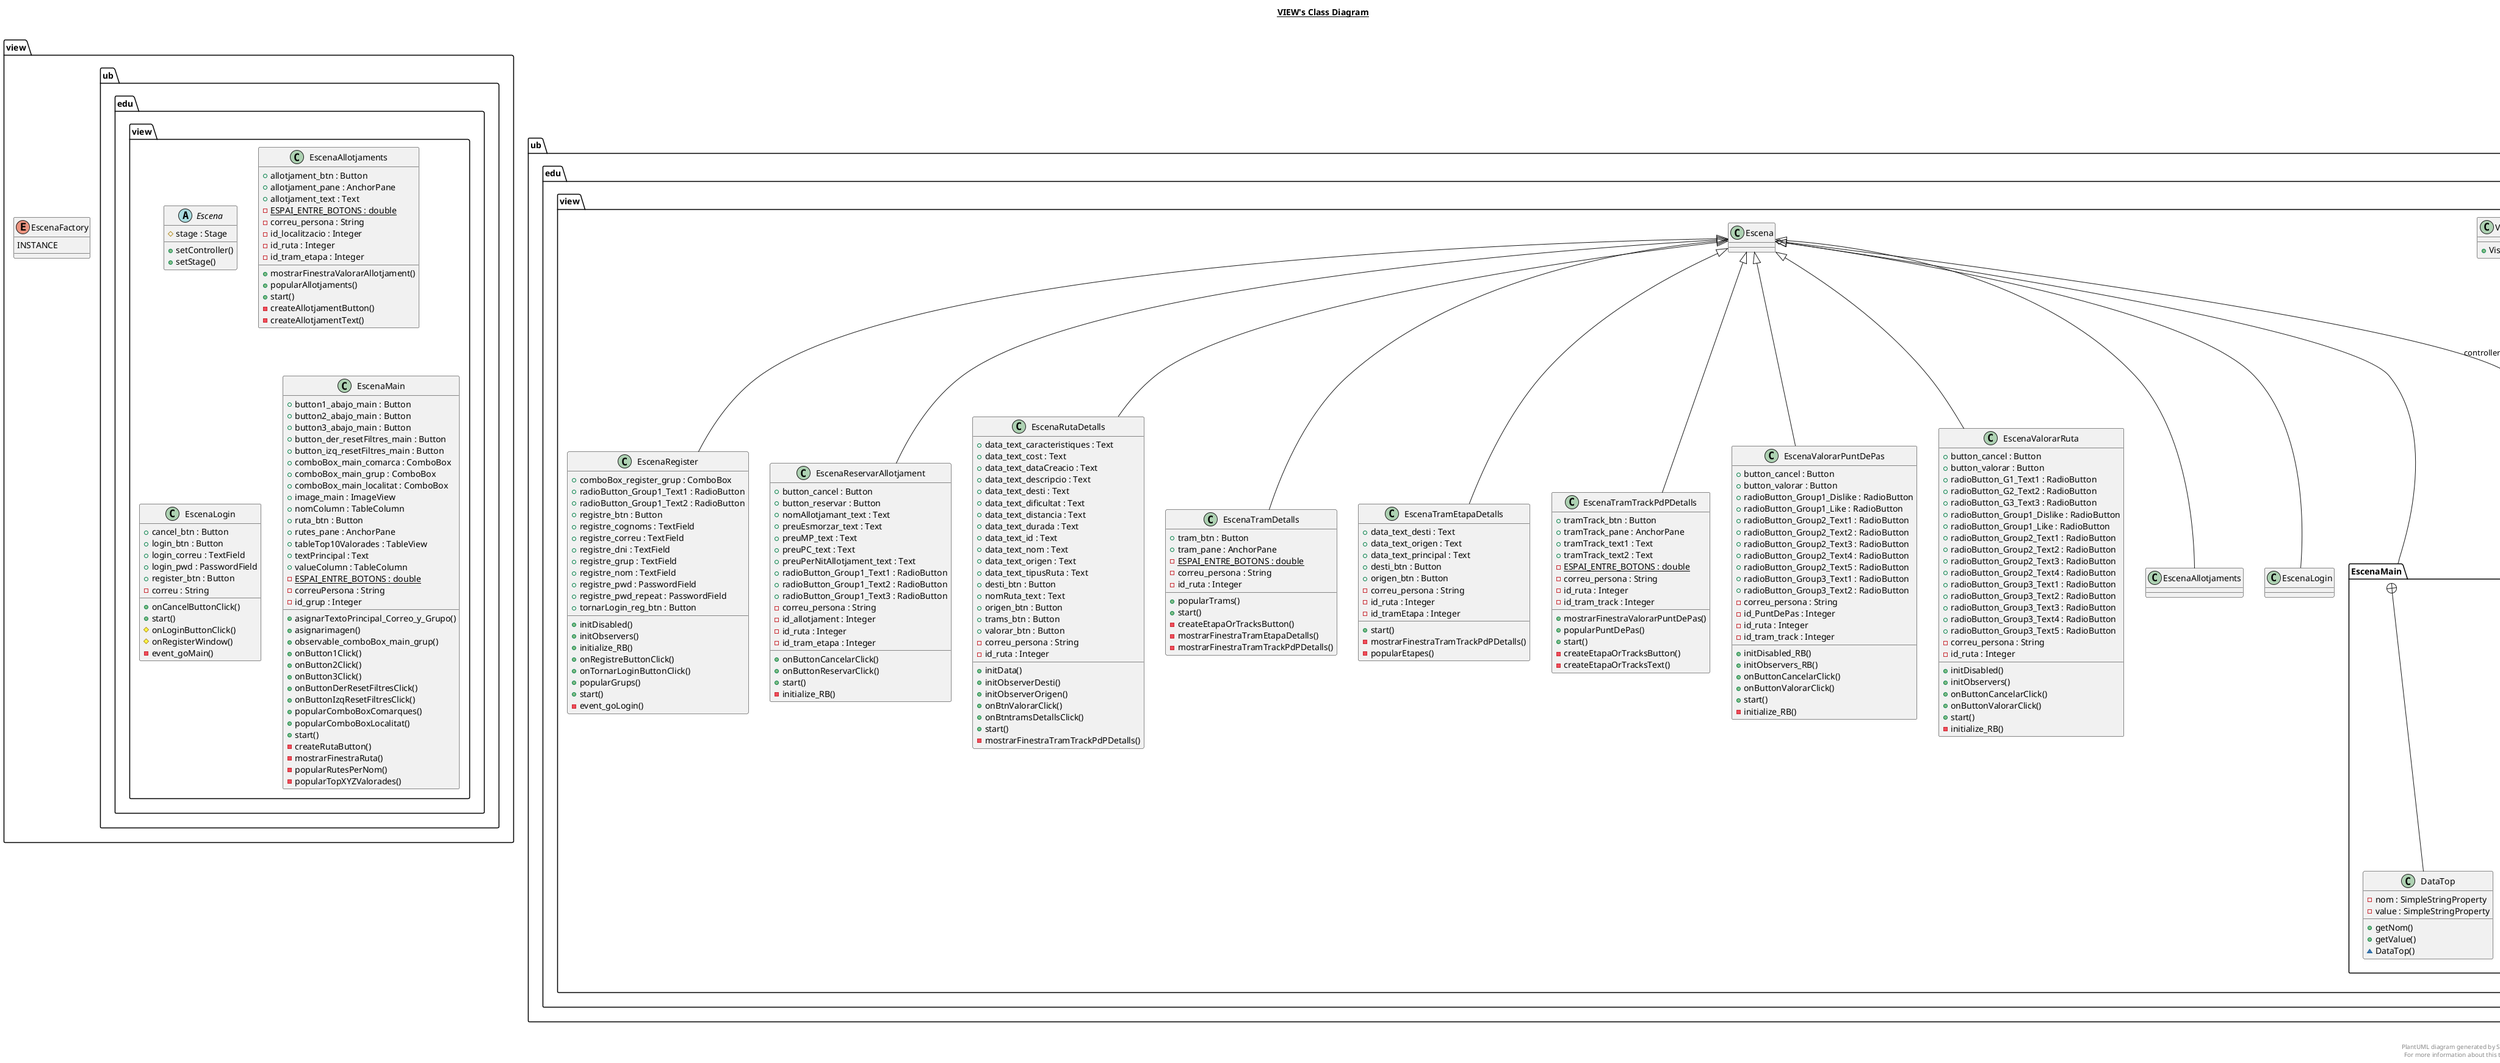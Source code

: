 @startuml

title __VIEW's Class Diagram__\n



      namespace view {
        abstract class ub.edu.view.Escena {
            # stage : Stage
            + setController()
            + setStage()
        }
      }

      namespace view {
        class ub.edu.view.EscenaAllotjaments {
            + allotjament_btn : Button
            + allotjament_pane : AnchorPane
            + allotjament_text : Text
            {static} - ESPAI_ENTRE_BOTONS : double
            - correu_persona : String
            - id_localitzacio : Integer
            - id_ruta : Integer
            - id_tram_etapa : Integer
            + mostrarFinestraValorarAllotjament()
            + popularAllotjaments()
            + start()
            - createAllotjamentButton()
            - createAllotjamentText()
        }
      }

      namespace view {
        enum EscenaFactory {
          INSTANCE
        }
      }

      namespace view {
        class ub.edu.view.EscenaLogin {
            + cancel_btn : Button
            + login_btn : Button
            + login_correu : TextField
            + login_pwd : PasswordField
            + register_btn : Button
            - correu : String
            + onCancelButtonClick()
            + start()
            # onLoginButtonClick()
            # onRegisterWindow()
            - event_goMain()
        }
      }

      namespace view {
        class ub.edu.view.EscenaMain {
            + button1_abajo_main : Button
            + button2_abajo_main : Button
            + button3_abajo_main : Button
            + button_der_resetFiltres_main : Button
            + button_izq_resetFiltres_main : Button
            + comboBox_main_comarca : ComboBox
            + comboBox_main_grup : ComboBox
            + comboBox_main_localitat : ComboBox
            + image_main : ImageView
            + nomColumn : TableColumn
            + ruta_btn : Button
            + rutes_pane : AnchorPane
            + tableTop10Valorades : TableView
            + textPrincipal : Text
            + valueColumn : TableColumn
            {static} - ESPAI_ENTRE_BOTONS : double
            - correuPersona : String
            - id_grup : Integer
            + asignarTextoPrincipal_Correo_y_Grupo()
            + asignarimagen()
            + observable_comboBox_main_grup()
            + onButton1Click()
            + onButton2Click()
            + onButton3Click()
            + onButtonDerResetFiltresClick()
            + onButtonIzqResetFiltresClick()
            + popularComboBoxComarques()
            + popularComboBoxLocalitat()
            + start()
            - createRutaButton()
            - mostrarFinestraRuta()
            - popularRutesPerNom()
            - popularTopXYZValorades()
        }
      }

        class ub.edu.view.EscenaMain.DataTop {
            - nom : SimpleStringProperty
            - value : SimpleStringProperty
            + getNom()
            + getValue()
            ~ DataTop()
        }


      namespace view {
        class ub.edu.view.EscenaRegister {
            + comboBox_register_grup : ComboBox
            + radioButton_Group1_Text1 : RadioButton
            + radioButton_Group1_Text2 : RadioButton
            + registre_btn : Button
            + registre_cognoms : TextField
            + registre_correu : TextField
            + registre_dni : TextField
            + registre_grup : TextField
            + registre_nom : TextField
            + registre_pwd : PasswordField
            + registre_pwd_repeat : PasswordField
            + tornarLogin_reg_btn : Button
            + initDisabled()
            + initObservers()
            + initialize_RB()
            + onRegistreButtonClick()
            + onTornarLoginButtonClick()
            + popularGrups()
            + start()
            - event_goLogin()
        }
      }

      namespace view {
        class ub.edu.view.EscenaReservarAllotjament {
            + button_cancel : Button
            + button_reservar : Button
            + nomAllotjamant_text : Text
            + preuEsmorzar_text : Text
            + preuMP_text : Text
            + preuPC_text : Text
            + preuPerNitAllotjament_text : Text
            + radioButton_Group1_Text1 : RadioButton
            + radioButton_Group1_Text2 : RadioButton
            + radioButton_Group1_Text3 : RadioButton
            - correu_persona : String
            - id_allotjament : Integer
            - id_ruta : Integer
            - id_tram_etapa : Integer
            + onButtonCancelarClick()
            + onButtonReservarClick()
            + start()
            - initialize_RB()
        }
      }

      namespace view {
        class ub.edu.view.EscenaRutaDetalls {
            + data_text_caracteristiques : Text
            + data_text_cost : Text
            + data_text_dataCreacio : Text
            + data_text_descripcio : Text
            + data_text_desti : Text
            + data_text_dificultat : Text
            + data_text_distancia : Text
            + data_text_durada : Text
            + data_text_id : Text
            + data_text_nom : Text
            + data_text_origen : Text
            + data_text_tipusRuta : Text
            + desti_btn : Button
            + nomRuta_text : Text
            + origen_btn : Button
            + trams_btn : Button
            + valorar_btn : Button
            - correu_persona : String
            - id_ruta : Integer
            + initData()
            + initObserverDesti()
            + initObserverOrigen()
            + onBtnValorarClick()
            + onBtntramsDetallsClick()
            + start()
            - mostrarFinestraTramTrackPdPDetalls()
        }
      }

      namespace view {
        class ub.edu.view.EscenaTramDetalls {
            + tram_btn : Button
            + tram_pane : AnchorPane
            {static} - ESPAI_ENTRE_BOTONS : double
            - correu_persona : String
            - id_ruta : Integer
            + popularTrams()
            + start()
            - createEtapaOrTracksButton()
            - mostrarFinestraTramEtapaDetalls()
            - mostrarFinestraTramTrackPdPDetalls()
        }
      }

      namespace view {
        class ub.edu.view.EscenaTramEtapaDetalls {
            + data_text_desti : Text
            + data_text_origen : Text
            + data_text_principal : Text
            + desti_btn : Button
            + origen_btn : Button
            - correu_persona : String
            - id_ruta : Integer
            - id_tramEtapa : Integer
            + start()
            - mostrarFinestraTramTrackPdPDetalls()
            - popularEtapes()
        }
      }

      namespace view {
        class ub.edu.view.EscenaTramTrackPdPDetalls {
            + tramTrack_btn : Button
            + tramTrack_pane : AnchorPane
            + tramTrack_text1 : Text
            + tramTrack_text2 : Text
            {static} - ESPAI_ENTRE_BOTONS : double
            - correu_persona : String
            - id_ruta : Integer
            - id_tram_track : Integer
            + mostrarFinestraValorarPuntDePas()
            + popularPuntDePas()
            + start()
            - createEtapaOrTracksButton()
            - createEtapaOrTracksText()
        }
      }

      namespace view {
        class ub.edu.view.EscenaValorarPuntDePas {
            + button_cancel : Button
            + button_valorar : Button
            + radioButton_Group1_Dislike : RadioButton
            + radioButton_Group1_Like : RadioButton
            + radioButton_Group2_Text1 : RadioButton
            + radioButton_Group2_Text2 : RadioButton
            + radioButton_Group2_Text3 : RadioButton
            + radioButton_Group2_Text4 : RadioButton
            + radioButton_Group2_Text5 : RadioButton
            + radioButton_Group3_Text1 : RadioButton
            + radioButton_Group3_Text2 : RadioButton
            - correu_persona : String
            - id_PuntDePas : Integer
            - id_ruta : Integer
            - id_tram_track : Integer
            + initDisabled_RB()
            + initObservers_RB()
            + onButtonCancelarClick()
            + onButtonValorarClick()
            + start()
            - initialize_RB()
        }
      }

      namespace view {
        class ub.edu.view.EscenaValorarRuta {
            + button_cancel : Button
            + button_valorar : Button
            + radioButton_G1_Text1 : RadioButton
            + radioButton_G2_Text2 : RadioButton
            + radioButton_G3_Text3 : RadioButton
            + radioButton_Group1_Dislike : RadioButton
            + radioButton_Group1_Like : RadioButton
            + radioButton_Group2_Text1 : RadioButton
            + radioButton_Group2_Text2 : RadioButton
            + radioButton_Group2_Text3 : RadioButton
            + radioButton_Group2_Text4 : RadioButton
            + radioButton_Group3_Text1 : RadioButton
            + radioButton_Group3_Text2 : RadioButton
            + radioButton_Group3_Text3 : RadioButton
            + radioButton_Group3_Text4 : RadioButton
            + radioButton_Group3_Text5 : RadioButton
            - correu_persona : String
            - id_ruta : Integer
            + initDisabled()
            + initObservers()
            + onButtonCancelarClick()
            + onButtonValorarClick()
            + start()
            - initialize_RB()
        }
      }

      namespace view {
        class ub.edu.view.Vista {
            + Vista()
        }
      }

  

  ub.edu.view.Escena o-- ub.edu.controller.Controller : controller
  ub.edu.view.EscenaAllotjaments -up-|> ub.edu.view.Escena
  ub.edu.view.EscenaLogin -up-|> ub.edu.view.Escena
  ub.edu.view.EscenaMain -up-|> ub.edu.view.Escena
  ub.edu.view.EscenaMain +-down- ub.edu.view.EscenaMain.DataTop
  ub.edu.view.EscenaRegister -up-|> ub.edu.view.Escena
  ub.edu.view.EscenaReservarAllotjament -up-|> ub.edu.view.Escena
  ub.edu.view.EscenaRutaDetalls -up-|> ub.edu.view.Escena
  ub.edu.view.EscenaTramDetalls -up-|> ub.edu.view.Escena
  ub.edu.view.EscenaTramEtapaDetalls -up-|> ub.edu.view.Escena
  ub.edu.view.EscenaTramTrackPdPDetalls -up-|> ub.edu.view.Escena
  ub.edu.view.EscenaValorarPuntDePas -up-|> ub.edu.view.Escena
  ub.edu.view.EscenaValorarRuta -up-|> ub.edu.view.Escena
  ub.edu.view.Vista o-- ub.edu.controller.Controller : controller


right footer


PlantUML diagram generated by SketchIt! (https://bitbucket.org/pmesmeur/sketch.it)
For more information about this tool, please contact philippe.mesmeur@gmail.com
endfooter

@enduml
